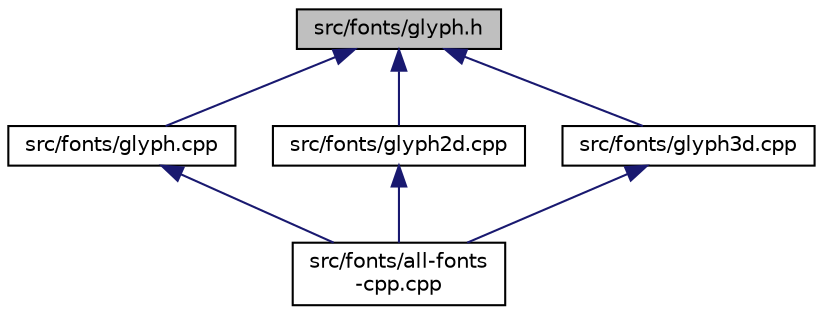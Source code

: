 digraph "src/fonts/glyph.h"
{
 // LATEX_PDF_SIZE
  edge [fontname="Helvetica",fontsize="10",labelfontname="Helvetica",labelfontsize="10"];
  node [fontname="Helvetica",fontsize="10",shape=record];
  Node1 [label="src/fonts/glyph.h",height=0.2,width=0.4,color="black", fillcolor="grey75", style="filled", fontcolor="black",tooltip=" "];
  Node1 -> Node2 [dir="back",color="midnightblue",fontsize="10",style="solid",fontname="Helvetica"];
  Node2 [label="src/fonts/glyph.cpp",height=0.2,width=0.4,color="black", fillcolor="white", style="filled",URL="$glyph_8cpp.html",tooltip=" "];
  Node2 -> Node3 [dir="back",color="midnightblue",fontsize="10",style="solid",fontname="Helvetica"];
  Node3 [label="src/fonts/all-fonts\l-cpp.cpp",height=0.2,width=0.4,color="black", fillcolor="white", style="filled",URL="$all-fonts-cpp_8cpp.html",tooltip=" "];
  Node1 -> Node4 [dir="back",color="midnightblue",fontsize="10",style="solid",fontname="Helvetica"];
  Node4 [label="src/fonts/glyph2d.cpp",height=0.2,width=0.4,color="black", fillcolor="white", style="filled",URL="$glyph2d_8cpp.html",tooltip=" "];
  Node4 -> Node3 [dir="back",color="midnightblue",fontsize="10",style="solid",fontname="Helvetica"];
  Node1 -> Node5 [dir="back",color="midnightblue",fontsize="10",style="solid",fontname="Helvetica"];
  Node5 [label="src/fonts/glyph3d.cpp",height=0.2,width=0.4,color="black", fillcolor="white", style="filled",URL="$glyph3d_8cpp.html",tooltip=" "];
  Node5 -> Node3 [dir="back",color="midnightblue",fontsize="10",style="solid",fontname="Helvetica"];
}
